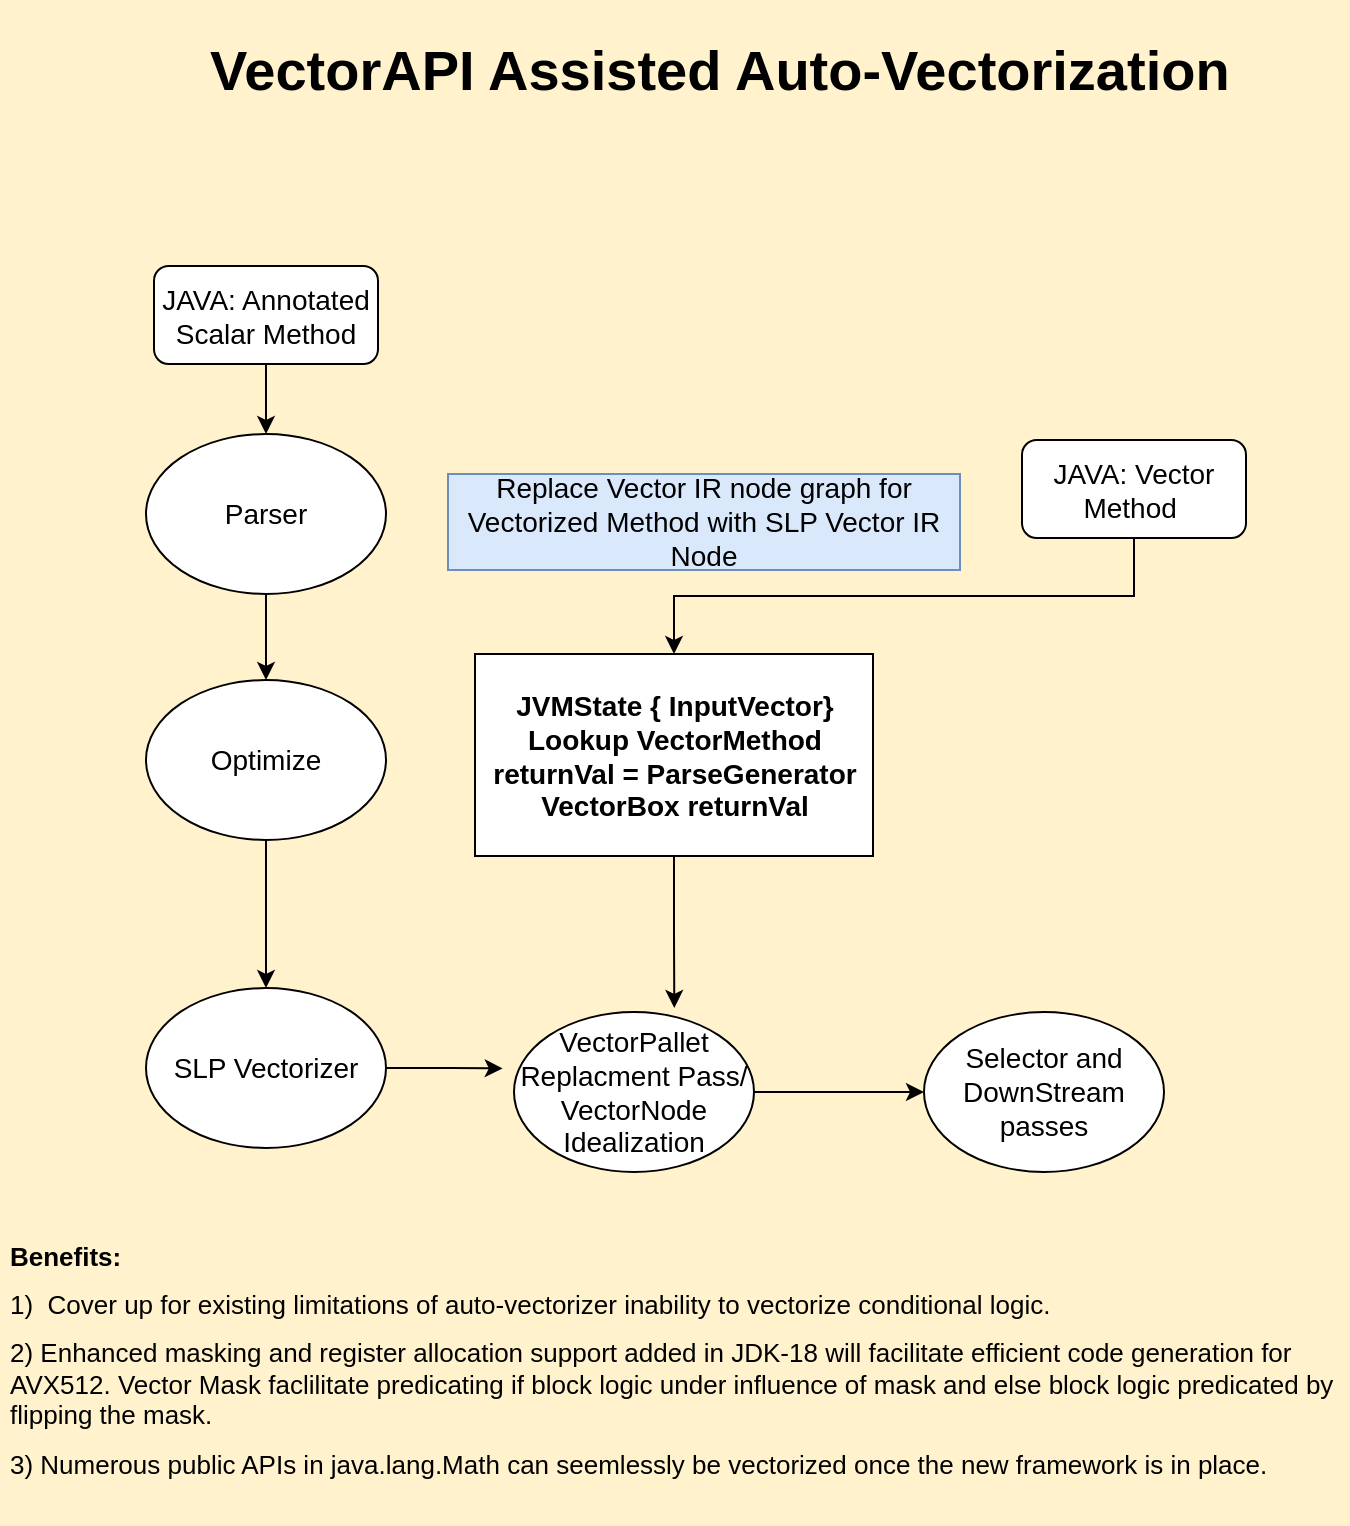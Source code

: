 <mxfile version="15.8.7" type="device"><diagram id="9Y5dWdYlnpvFmuuir3IV" name="Page-1"><mxGraphModel dx="1038" dy="649" grid="0" gridSize="10" guides="1" tooltips="1" connect="1" arrows="1" fold="1" page="1" pageScale="1" pageWidth="850" pageHeight="1100" background="#FFF2CC" math="0" shadow="0"><root><mxCell id="0"/><mxCell id="1" parent="0"/><mxCell id="ObnsFDz8Go6xZDAs_Ndc-27" style="edgeStyle=orthogonalEdgeStyle;rounded=0;orthogonalLoop=1;jettySize=auto;html=1;exitX=0.5;exitY=1;exitDx=0;exitDy=0;entryX=0.5;entryY=0;entryDx=0;entryDy=0;fontSize=14;" edge="1" parent="1" source="ObnsFDz8Go6xZDAs_Ndc-7" target="ObnsFDz8Go6xZDAs_Ndc-8"><mxGeometry relative="1" as="geometry"/></mxCell><mxCell id="ObnsFDz8Go6xZDAs_Ndc-7" value="JAVA: Annotated Scalar Method" style="rounded=1;whiteSpace=wrap;html=1;fontSize=14;" vertex="1" parent="1"><mxGeometry x="148" y="295" width="112" height="49" as="geometry"/></mxCell><mxCell id="ObnsFDz8Go6xZDAs_Ndc-28" style="edgeStyle=orthogonalEdgeStyle;rounded=0;orthogonalLoop=1;jettySize=auto;html=1;exitX=0.5;exitY=1;exitDx=0;exitDy=0;fontSize=14;entryX=0.5;entryY=0;entryDx=0;entryDy=0;" edge="1" parent="1" source="ObnsFDz8Go6xZDAs_Ndc-8" target="ObnsFDz8Go6xZDAs_Ndc-9"><mxGeometry relative="1" as="geometry"><mxPoint x="204" y="483.4" as="targetPoint"/></mxGeometry></mxCell><mxCell id="ObnsFDz8Go6xZDAs_Ndc-8" value="Parser" style="ellipse;whiteSpace=wrap;html=1;fontSize=14;" vertex="1" parent="1"><mxGeometry x="144" y="379" width="120" height="80" as="geometry"/></mxCell><mxCell id="ObnsFDz8Go6xZDAs_Ndc-29" style="edgeStyle=orthogonalEdgeStyle;rounded=0;orthogonalLoop=1;jettySize=auto;html=1;exitX=0.5;exitY=1;exitDx=0;exitDy=0;entryX=0.5;entryY=0;entryDx=0;entryDy=0;fontSize=14;" edge="1" parent="1" source="ObnsFDz8Go6xZDAs_Ndc-9" target="ObnsFDz8Go6xZDAs_Ndc-10"><mxGeometry relative="1" as="geometry"/></mxCell><mxCell id="ObnsFDz8Go6xZDAs_Ndc-9" value="Optimize" style="ellipse;whiteSpace=wrap;html=1;fontSize=14;" vertex="1" parent="1"><mxGeometry x="144" y="502" width="120" height="80" as="geometry"/></mxCell><mxCell id="ObnsFDz8Go6xZDAs_Ndc-35" style="edgeStyle=orthogonalEdgeStyle;rounded=0;orthogonalLoop=1;jettySize=auto;html=1;exitX=1;exitY=0.5;exitDx=0;exitDy=0;entryX=-0.047;entryY=0.353;entryDx=0;entryDy=0;entryPerimeter=0;fontSize=14;" edge="1" parent="1" source="ObnsFDz8Go6xZDAs_Ndc-10" target="ObnsFDz8Go6xZDAs_Ndc-11"><mxGeometry relative="1" as="geometry"/></mxCell><mxCell id="ObnsFDz8Go6xZDAs_Ndc-10" value="SLP Vectorizer" style="ellipse;whiteSpace=wrap;html=1;fontSize=14;" vertex="1" parent="1"><mxGeometry x="144" y="656" width="120" height="80" as="geometry"/></mxCell><mxCell id="ObnsFDz8Go6xZDAs_Ndc-31" style="edgeStyle=orthogonalEdgeStyle;rounded=0;orthogonalLoop=1;jettySize=auto;html=1;exitX=1;exitY=0.5;exitDx=0;exitDy=0;entryX=0;entryY=0.5;entryDx=0;entryDy=0;fontSize=14;" edge="1" parent="1" source="ObnsFDz8Go6xZDAs_Ndc-11" target="ObnsFDz8Go6xZDAs_Ndc-24"><mxGeometry relative="1" as="geometry"/></mxCell><mxCell id="ObnsFDz8Go6xZDAs_Ndc-11" value="VectorPallet Replacment Pass/&lt;br&gt;VectorNode Idealization" style="ellipse;whiteSpace=wrap;html=1;fontSize=14;" vertex="1" parent="1"><mxGeometry x="328" y="668" width="120" height="80" as="geometry"/></mxCell><mxCell id="ObnsFDz8Go6xZDAs_Ndc-34" style="edgeStyle=orthogonalEdgeStyle;rounded=0;orthogonalLoop=1;jettySize=auto;html=1;exitX=0.5;exitY=1;exitDx=0;exitDy=0;entryX=0.668;entryY=-0.025;entryDx=0;entryDy=0;entryPerimeter=0;fontSize=14;" edge="1" parent="1" source="ObnsFDz8Go6xZDAs_Ndc-17" target="ObnsFDz8Go6xZDAs_Ndc-11"><mxGeometry relative="1" as="geometry"/></mxCell><mxCell id="ObnsFDz8Go6xZDAs_Ndc-17" value="&lt;b&gt;JVMState { InputVector}&lt;br&gt;Lookup VectorMethod&lt;br&gt;returnVal = ParseGenerator&lt;br&gt;VectorBox returnVal&lt;br&gt;&lt;/b&gt;" style="rounded=0;whiteSpace=wrap;html=1;fontSize=14;" vertex="1" parent="1"><mxGeometry x="308.5" y="489" width="199" height="101" as="geometry"/></mxCell><mxCell id="ObnsFDz8Go6xZDAs_Ndc-23" value="Replace Vector IR node graph for Vectorized Method with SLP Vector IR Node" style="text;html=1;strokeColor=#6c8ebf;fillColor=#dae8fc;align=center;verticalAlign=middle;whiteSpace=wrap;rounded=0;fontSize=14;" vertex="1" parent="1"><mxGeometry x="295" y="399" width="256" height="48" as="geometry"/></mxCell><mxCell id="ObnsFDz8Go6xZDAs_Ndc-24" value="Selector and DownStream passes" style="ellipse;whiteSpace=wrap;html=1;fontSize=14;" vertex="1" parent="1"><mxGeometry x="533" y="668" width="120" height="80" as="geometry"/></mxCell><mxCell id="ObnsFDz8Go6xZDAs_Ndc-32" style="edgeStyle=orthogonalEdgeStyle;rounded=0;orthogonalLoop=1;jettySize=auto;html=1;exitX=0.5;exitY=1;exitDx=0;exitDy=0;fontSize=14;entryX=0.5;entryY=0;entryDx=0;entryDy=0;" edge="1" parent="1" source="ObnsFDz8Go6xZDAs_Ndc-26" target="ObnsFDz8Go6xZDAs_Ndc-17"><mxGeometry relative="1" as="geometry"><mxPoint x="638" y="550.6" as="targetPoint"/></mxGeometry></mxCell><mxCell id="ObnsFDz8Go6xZDAs_Ndc-26" value="JAVA: Vector Method&amp;nbsp;" style="rounded=1;whiteSpace=wrap;html=1;fontSize=14;" vertex="1" parent="1"><mxGeometry x="582" y="382" width="112" height="49" as="geometry"/></mxCell><mxCell id="ObnsFDz8Go6xZDAs_Ndc-36" value="&lt;h1&gt;&lt;span&gt;VectorAPI Assisted Auto-Vectorization&amp;nbsp;&lt;/span&gt;&lt;br&gt;&lt;/h1&gt;" style="text;html=1;strokeColor=none;fillColor=none;spacing=5;spacingTop=-20;whiteSpace=wrap;overflow=hidden;rounded=0;fontSize=14;" vertex="1" parent="1"><mxGeometry x="171" y="172" width="538" height="56" as="geometry"/></mxCell><mxCell id="ObnsFDz8Go6xZDAs_Ndc-37" value="&lt;h1 style=&quot;font-size: 13px&quot;&gt;&lt;span&gt;&lt;font style=&quot;font-size: 13px&quot;&gt;Benefits:&lt;/font&gt;&lt;/span&gt;&lt;/h1&gt;&lt;h1 style=&quot;font-size: 13px&quot;&gt;&lt;span style=&quot;font-weight: normal&quot;&gt;&lt;font style=&quot;font-size: 13px&quot;&gt;1)&amp;nbsp; Cover up for existing limitations of auto-vectorizer inability to vectorize conditional logic.&lt;/font&gt;&lt;/span&gt;&lt;/h1&gt;&lt;h1 style=&quot;font-size: 13px&quot;&gt;&lt;font style=&quot;font-size: 13px&quot;&gt;&lt;span style=&quot;font-weight: normal&quot;&gt;2) Enhanced masking and register allocation support added in JDK-18 will facilitate efficient code generation for AVX512. Vector Mask faclilitate predicating if block logic under influence of mask and else block logic predicated by flipping the mask.&lt;/span&gt;&lt;br&gt;&lt;/font&gt;&lt;/h1&gt;&lt;div style=&quot;font-size: 13px&quot;&gt;&lt;span style=&quot;font-weight: normal&quot;&gt;&lt;font style=&quot;font-size: 13px&quot;&gt;3) Numerous public APIs in java.lang.Math can seemlessly be vectorized once the new framework is in place.&amp;nbsp;&lt;/font&gt;&lt;/span&gt;&lt;/div&gt;" style="text;html=1;strokeColor=none;fillColor=none;spacing=5;spacingTop=-20;whiteSpace=wrap;overflow=hidden;rounded=0;fontSize=14;" vertex="1" parent="1"><mxGeometry x="71" y="784" width="674" height="140" as="geometry"/></mxCell></root></mxGraphModel></diagram></mxfile>